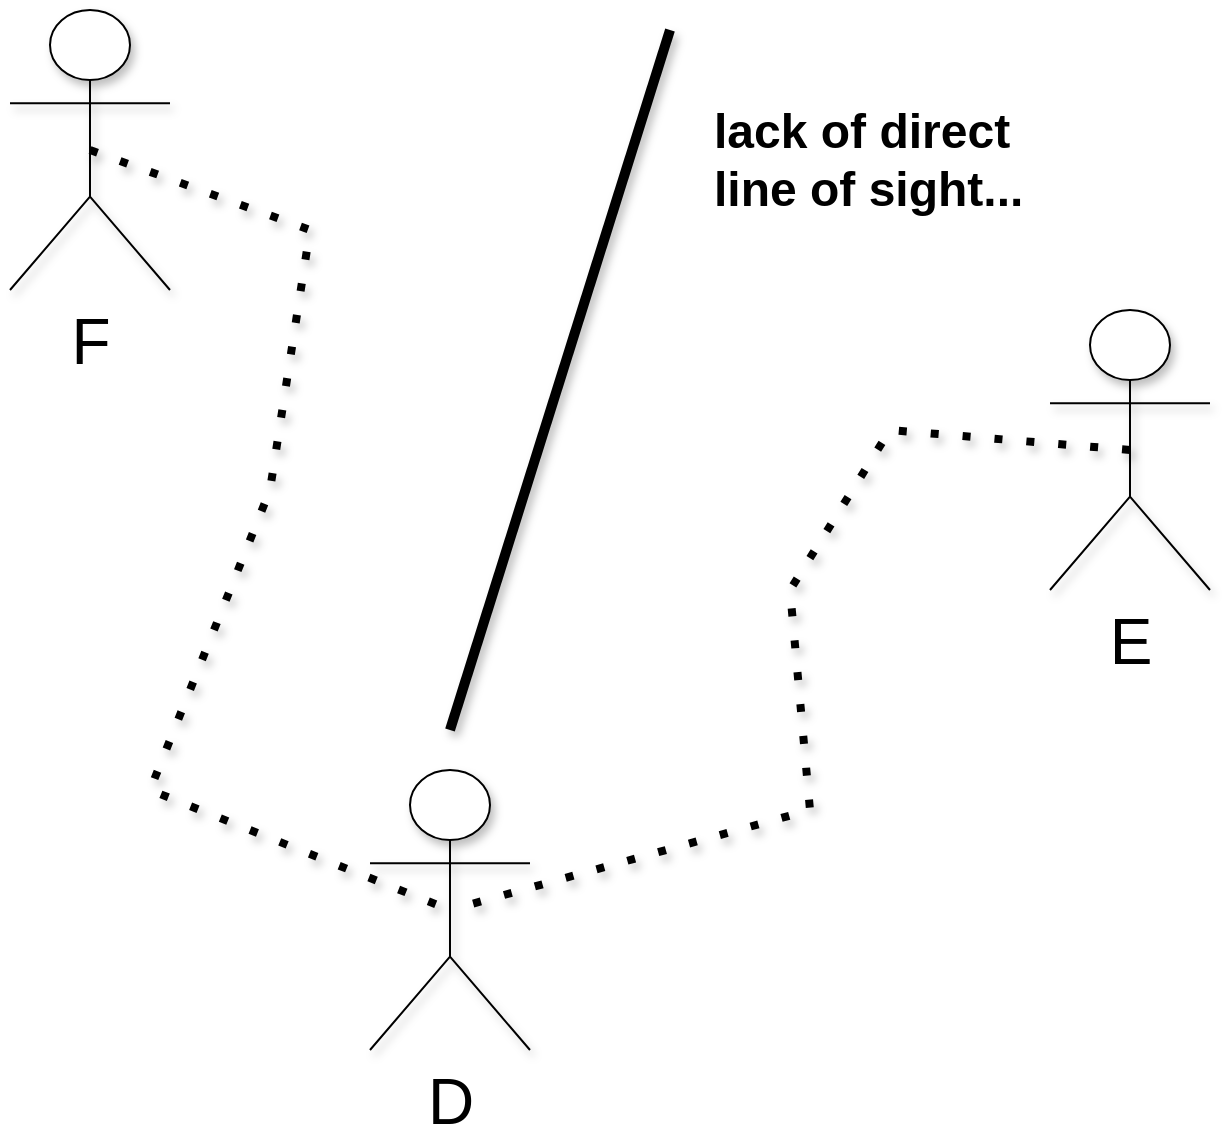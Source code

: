 <mxfile version="26.0.11">
  <diagram name="Page-1" id="-jlSUvyqlViPHI6Ctp3R">
    <mxGraphModel dx="1243" dy="643" grid="1" gridSize="10" guides="1" tooltips="1" connect="1" arrows="1" fold="1" page="1" pageScale="1" pageWidth="850" pageHeight="1100" math="0" shadow="0">
      <root>
        <mxCell id="0" />
        <mxCell id="1" parent="0" />
        <mxCell id="YLKhRgWx13GadXLJ6Uts-1" value="&lt;font style=&quot;font-size: 32px;&quot;&gt;F&lt;/font&gt;" style="shape=umlActor;verticalLabelPosition=bottom;verticalAlign=top;html=1;outlineConnect=0;shadow=1;" vertex="1" parent="1">
          <mxGeometry x="90" y="230" width="80" height="140" as="geometry" />
        </mxCell>
        <mxCell id="YLKhRgWx13GadXLJ6Uts-2" value="&lt;font style=&quot;font-size: 32px;&quot;&gt;E&lt;/font&gt;" style="shape=umlActor;verticalLabelPosition=bottom;verticalAlign=top;html=1;outlineConnect=0;shadow=1;" vertex="1" parent="1">
          <mxGeometry x="610" y="380" width="80" height="140" as="geometry" />
        </mxCell>
        <mxCell id="YLKhRgWx13GadXLJ6Uts-5" value="" style="endArrow=none;dashed=1;html=1;dashPattern=1 3;strokeWidth=4;rounded=0;exitX=0.5;exitY=0.5;exitDx=0;exitDy=0;exitPerimeter=0;shadow=1;entryX=0.5;entryY=0.5;entryDx=0;entryDy=0;entryPerimeter=0;" edge="1" parent="1" source="YLKhRgWx13GadXLJ6Uts-1" target="YLKhRgWx13GadXLJ6Uts-9">
          <mxGeometry width="50" height="50" relative="1" as="geometry">
            <mxPoint x="290" y="420" as="sourcePoint" />
            <mxPoint x="90" y="580" as="targetPoint" />
            <Array as="points">
              <mxPoint x="240" y="340" />
              <mxPoint x="220" y="470" />
              <mxPoint x="160" y="620" />
            </Array>
          </mxGeometry>
        </mxCell>
        <mxCell id="YLKhRgWx13GadXLJ6Uts-8" value="" style="endArrow=none;html=1;rounded=0;strokeWidth=5;shadow=1;" edge="1" parent="1">
          <mxGeometry width="50" height="50" relative="1" as="geometry">
            <mxPoint x="310" y="590" as="sourcePoint" />
            <mxPoint x="420" y="240" as="targetPoint" />
          </mxGeometry>
        </mxCell>
        <mxCell id="YLKhRgWx13GadXLJ6Uts-9" value="&lt;font style=&quot;font-size: 32px;&quot;&gt;D&lt;/font&gt;" style="shape=umlActor;verticalLabelPosition=bottom;verticalAlign=top;html=1;outlineConnect=0;shadow=1;" vertex="1" parent="1">
          <mxGeometry x="270" y="610" width="80" height="140" as="geometry" />
        </mxCell>
        <mxCell id="YLKhRgWx13GadXLJ6Uts-10" value="" style="endArrow=none;dashed=1;html=1;dashPattern=1 3;strokeWidth=4;rounded=0;exitX=0.5;exitY=0.5;exitDx=0;exitDy=0;exitPerimeter=0;shadow=1;entryX=0.5;entryY=0.5;entryDx=0;entryDy=0;entryPerimeter=0;" edge="1" parent="1" source="YLKhRgWx13GadXLJ6Uts-2" target="YLKhRgWx13GadXLJ6Uts-9">
          <mxGeometry width="50" height="50" relative="1" as="geometry">
            <mxPoint x="140" y="310" as="sourcePoint" />
            <mxPoint x="320" y="690" as="targetPoint" />
            <Array as="points">
              <mxPoint x="530" y="440" />
              <mxPoint x="480" y="520" />
              <mxPoint x="490" y="630" />
            </Array>
          </mxGeometry>
        </mxCell>
        <mxCell id="YLKhRgWx13GadXLJ6Uts-12" value="&lt;h1 style=&quot;margin-top: 0px;&quot;&gt;lack of direct line of sight...&lt;/h1&gt;" style="text;html=1;whiteSpace=wrap;overflow=hidden;rounded=0;shadow=1;" vertex="1" parent="1">
          <mxGeometry x="440" y="270" width="180" height="120" as="geometry" />
        </mxCell>
      </root>
    </mxGraphModel>
  </diagram>
</mxfile>
